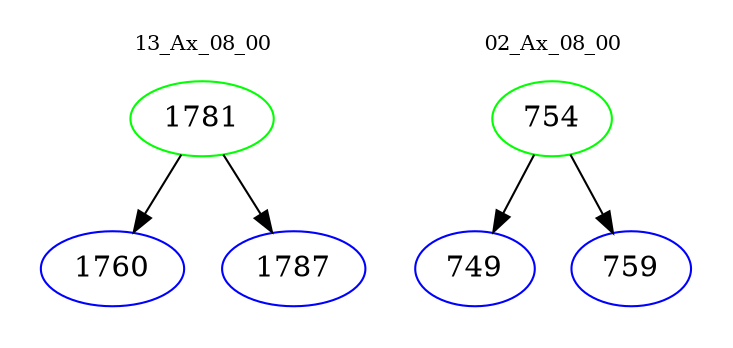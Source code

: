 digraph{
subgraph cluster_0 {
color = white
label = "13_Ax_08_00";
fontsize=10;
T0_1781 [label="1781", color="green"]
T0_1781 -> T0_1760 [color="black"]
T0_1760 [label="1760", color="blue"]
T0_1781 -> T0_1787 [color="black"]
T0_1787 [label="1787", color="blue"]
}
subgraph cluster_1 {
color = white
label = "02_Ax_08_00";
fontsize=10;
T1_754 [label="754", color="green"]
T1_754 -> T1_749 [color="black"]
T1_749 [label="749", color="blue"]
T1_754 -> T1_759 [color="black"]
T1_759 [label="759", color="blue"]
}
}
